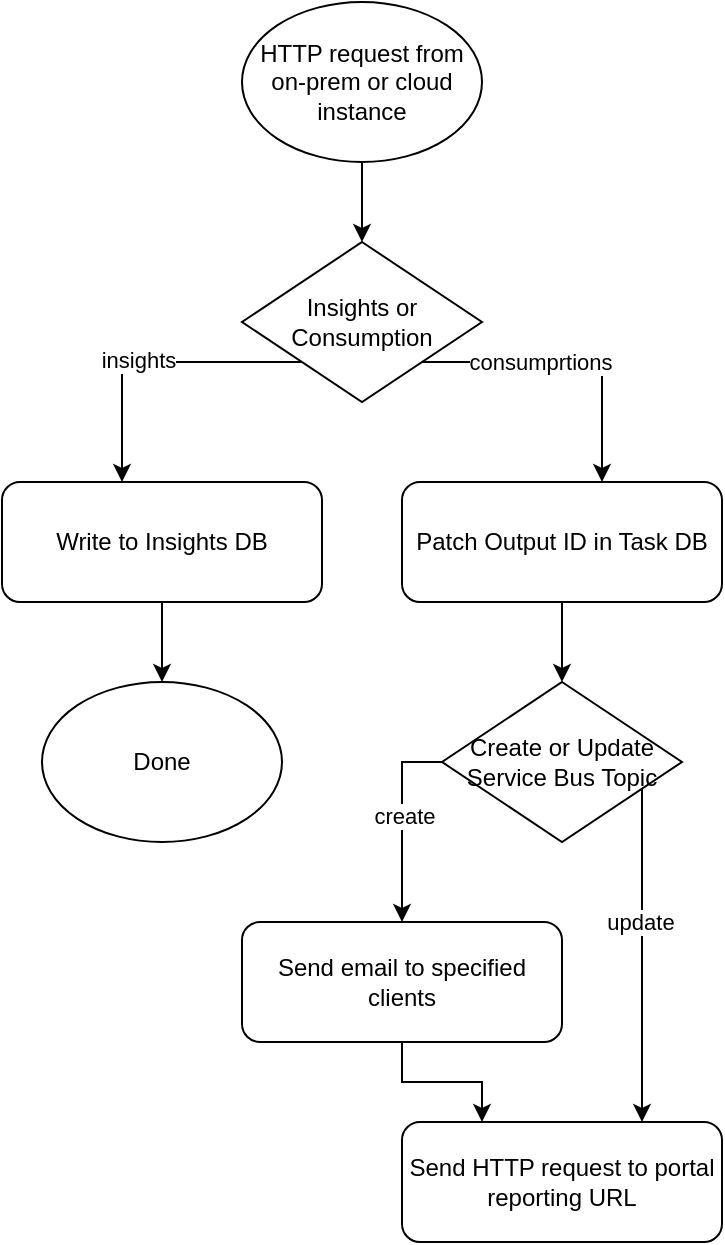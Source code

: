 <mxfile version="20.0.4" type="github">
  <diagram id="_z7J9TWY1c6EhE4XDfh3" name="Page-1">
    <mxGraphModel dx="1018" dy="592" grid="1" gridSize="10" guides="1" tooltips="1" connect="1" arrows="1" fold="1" page="1" pageScale="1" pageWidth="827" pageHeight="1169" math="0" shadow="0">
      <root>
        <mxCell id="0" />
        <mxCell id="1" parent="0" />
        <mxCell id="0Ff3-hqbQeK48gbbymod-4" style="edgeStyle=orthogonalEdgeStyle;rounded=0;orthogonalLoop=1;jettySize=auto;html=1;entryX=0.5;entryY=0;entryDx=0;entryDy=0;" edge="1" parent="1" source="0Ff3-hqbQeK48gbbymod-1" target="0Ff3-hqbQeK48gbbymod-3">
          <mxGeometry relative="1" as="geometry" />
        </mxCell>
        <mxCell id="0Ff3-hqbQeK48gbbymod-1" value="HTTP request from on-prem or cloud instance" style="ellipse;whiteSpace=wrap;html=1;" vertex="1" parent="1">
          <mxGeometry x="360" y="40" width="120" height="80" as="geometry" />
        </mxCell>
        <mxCell id="0Ff3-hqbQeK48gbbymod-12" style="edgeStyle=orthogonalEdgeStyle;rounded=0;orthogonalLoop=1;jettySize=auto;html=1;entryX=0.5;entryY=0;entryDx=0;entryDy=0;" edge="1" parent="1" source="0Ff3-hqbQeK48gbbymod-2" target="0Ff3-hqbQeK48gbbymod-11">
          <mxGeometry relative="1" as="geometry" />
        </mxCell>
        <mxCell id="0Ff3-hqbQeK48gbbymod-2" value="Write to Insights DB" style="rounded=1;whiteSpace=wrap;html=1;" vertex="1" parent="1">
          <mxGeometry x="240" y="280" width="160" height="60" as="geometry" />
        </mxCell>
        <mxCell id="0Ff3-hqbQeK48gbbymod-5" style="edgeStyle=orthogonalEdgeStyle;rounded=0;orthogonalLoop=1;jettySize=auto;html=1;" edge="1" parent="1" source="0Ff3-hqbQeK48gbbymod-3" target="0Ff3-hqbQeK48gbbymod-2">
          <mxGeometry relative="1" as="geometry">
            <Array as="points">
              <mxPoint x="300" y="220" />
            </Array>
          </mxGeometry>
        </mxCell>
        <mxCell id="0Ff3-hqbQeK48gbbymod-9" value="insights" style="edgeLabel;html=1;align=center;verticalAlign=middle;resizable=0;points=[];" vertex="1" connectable="0" parent="0Ff3-hqbQeK48gbbymod-5">
          <mxGeometry x="0.093" y="-1" relative="1" as="geometry">
            <mxPoint as="offset" />
          </mxGeometry>
        </mxCell>
        <mxCell id="0Ff3-hqbQeK48gbbymod-7" style="edgeStyle=orthogonalEdgeStyle;rounded=0;orthogonalLoop=1;jettySize=auto;html=1;" edge="1" parent="1" source="0Ff3-hqbQeK48gbbymod-3" target="0Ff3-hqbQeK48gbbymod-6">
          <mxGeometry relative="1" as="geometry">
            <Array as="points">
              <mxPoint x="540" y="220" />
            </Array>
          </mxGeometry>
        </mxCell>
        <mxCell id="0Ff3-hqbQeK48gbbymod-10" value="consumprtions" style="edgeLabel;html=1;align=center;verticalAlign=middle;resizable=0;points=[];" vertex="1" connectable="0" parent="0Ff3-hqbQeK48gbbymod-7">
          <mxGeometry x="-0.213" relative="1" as="geometry">
            <mxPoint as="offset" />
          </mxGeometry>
        </mxCell>
        <mxCell id="0Ff3-hqbQeK48gbbymod-3" value="Insights or Consumption" style="rhombus;whiteSpace=wrap;html=1;" vertex="1" parent="1">
          <mxGeometry x="360" y="160" width="120" height="80" as="geometry" />
        </mxCell>
        <mxCell id="0Ff3-hqbQeK48gbbymod-14" style="edgeStyle=orthogonalEdgeStyle;rounded=0;orthogonalLoop=1;jettySize=auto;html=1;entryX=0.5;entryY=0;entryDx=0;entryDy=0;" edge="1" parent="1" source="0Ff3-hqbQeK48gbbymod-6" target="0Ff3-hqbQeK48gbbymod-13">
          <mxGeometry relative="1" as="geometry" />
        </mxCell>
        <mxCell id="0Ff3-hqbQeK48gbbymod-6" value="Patch Output ID in Task DB" style="rounded=1;whiteSpace=wrap;html=1;" vertex="1" parent="1">
          <mxGeometry x="440" y="280" width="160" height="60" as="geometry" />
        </mxCell>
        <mxCell id="0Ff3-hqbQeK48gbbymod-11" value="Done" style="ellipse;whiteSpace=wrap;html=1;" vertex="1" parent="1">
          <mxGeometry x="260" y="380" width="120" height="80" as="geometry" />
        </mxCell>
        <mxCell id="0Ff3-hqbQeK48gbbymod-17" style="edgeStyle=orthogonalEdgeStyle;rounded=0;orthogonalLoop=1;jettySize=auto;html=1;entryX=0.75;entryY=0;entryDx=0;entryDy=0;" edge="1" parent="1" source="0Ff3-hqbQeK48gbbymod-13" target="0Ff3-hqbQeK48gbbymod-15">
          <mxGeometry relative="1" as="geometry">
            <Array as="points">
              <mxPoint x="540" y="450" />
              <mxPoint x="540" y="450" />
            </Array>
          </mxGeometry>
        </mxCell>
        <mxCell id="0Ff3-hqbQeK48gbbymod-18" value="update" style="edgeLabel;html=1;align=center;verticalAlign=middle;resizable=0;points=[];" vertex="1" connectable="0" parent="0Ff3-hqbQeK48gbbymod-17">
          <mxGeometry x="-0.217" y="-1" relative="1" as="geometry">
            <mxPoint y="1" as="offset" />
          </mxGeometry>
        </mxCell>
        <mxCell id="0Ff3-hqbQeK48gbbymod-20" style="edgeStyle=orthogonalEdgeStyle;rounded=0;orthogonalLoop=1;jettySize=auto;html=1;entryX=0.5;entryY=0;entryDx=0;entryDy=0;" edge="1" parent="1" source="0Ff3-hqbQeK48gbbymod-13" target="0Ff3-hqbQeK48gbbymod-19">
          <mxGeometry relative="1" as="geometry">
            <Array as="points">
              <mxPoint x="440" y="420" />
            </Array>
          </mxGeometry>
        </mxCell>
        <mxCell id="0Ff3-hqbQeK48gbbymod-21" value="create" style="edgeLabel;html=1;align=center;verticalAlign=middle;resizable=0;points=[];" vertex="1" connectable="0" parent="0Ff3-hqbQeK48gbbymod-20">
          <mxGeometry x="-0.075" y="1" relative="1" as="geometry">
            <mxPoint as="offset" />
          </mxGeometry>
        </mxCell>
        <mxCell id="0Ff3-hqbQeK48gbbymod-13" value="Create or Update&lt;br&gt;Service Bus Topic" style="rhombus;whiteSpace=wrap;html=1;" vertex="1" parent="1">
          <mxGeometry x="460" y="380" width="120" height="80" as="geometry" />
        </mxCell>
        <mxCell id="0Ff3-hqbQeK48gbbymod-15" value="Send HTTP request to portal reporting URL" style="rounded=1;whiteSpace=wrap;html=1;" vertex="1" parent="1">
          <mxGeometry x="440" y="600" width="160" height="60" as="geometry" />
        </mxCell>
        <mxCell id="0Ff3-hqbQeK48gbbymod-22" style="edgeStyle=orthogonalEdgeStyle;rounded=0;orthogonalLoop=1;jettySize=auto;html=1;entryX=0.25;entryY=0;entryDx=0;entryDy=0;" edge="1" parent="1" source="0Ff3-hqbQeK48gbbymod-19" target="0Ff3-hqbQeK48gbbymod-15">
          <mxGeometry relative="1" as="geometry" />
        </mxCell>
        <mxCell id="0Ff3-hqbQeK48gbbymod-19" value="Send email to specified clients" style="rounded=1;whiteSpace=wrap;html=1;" vertex="1" parent="1">
          <mxGeometry x="360" y="500" width="160" height="60" as="geometry" />
        </mxCell>
      </root>
    </mxGraphModel>
  </diagram>
</mxfile>
